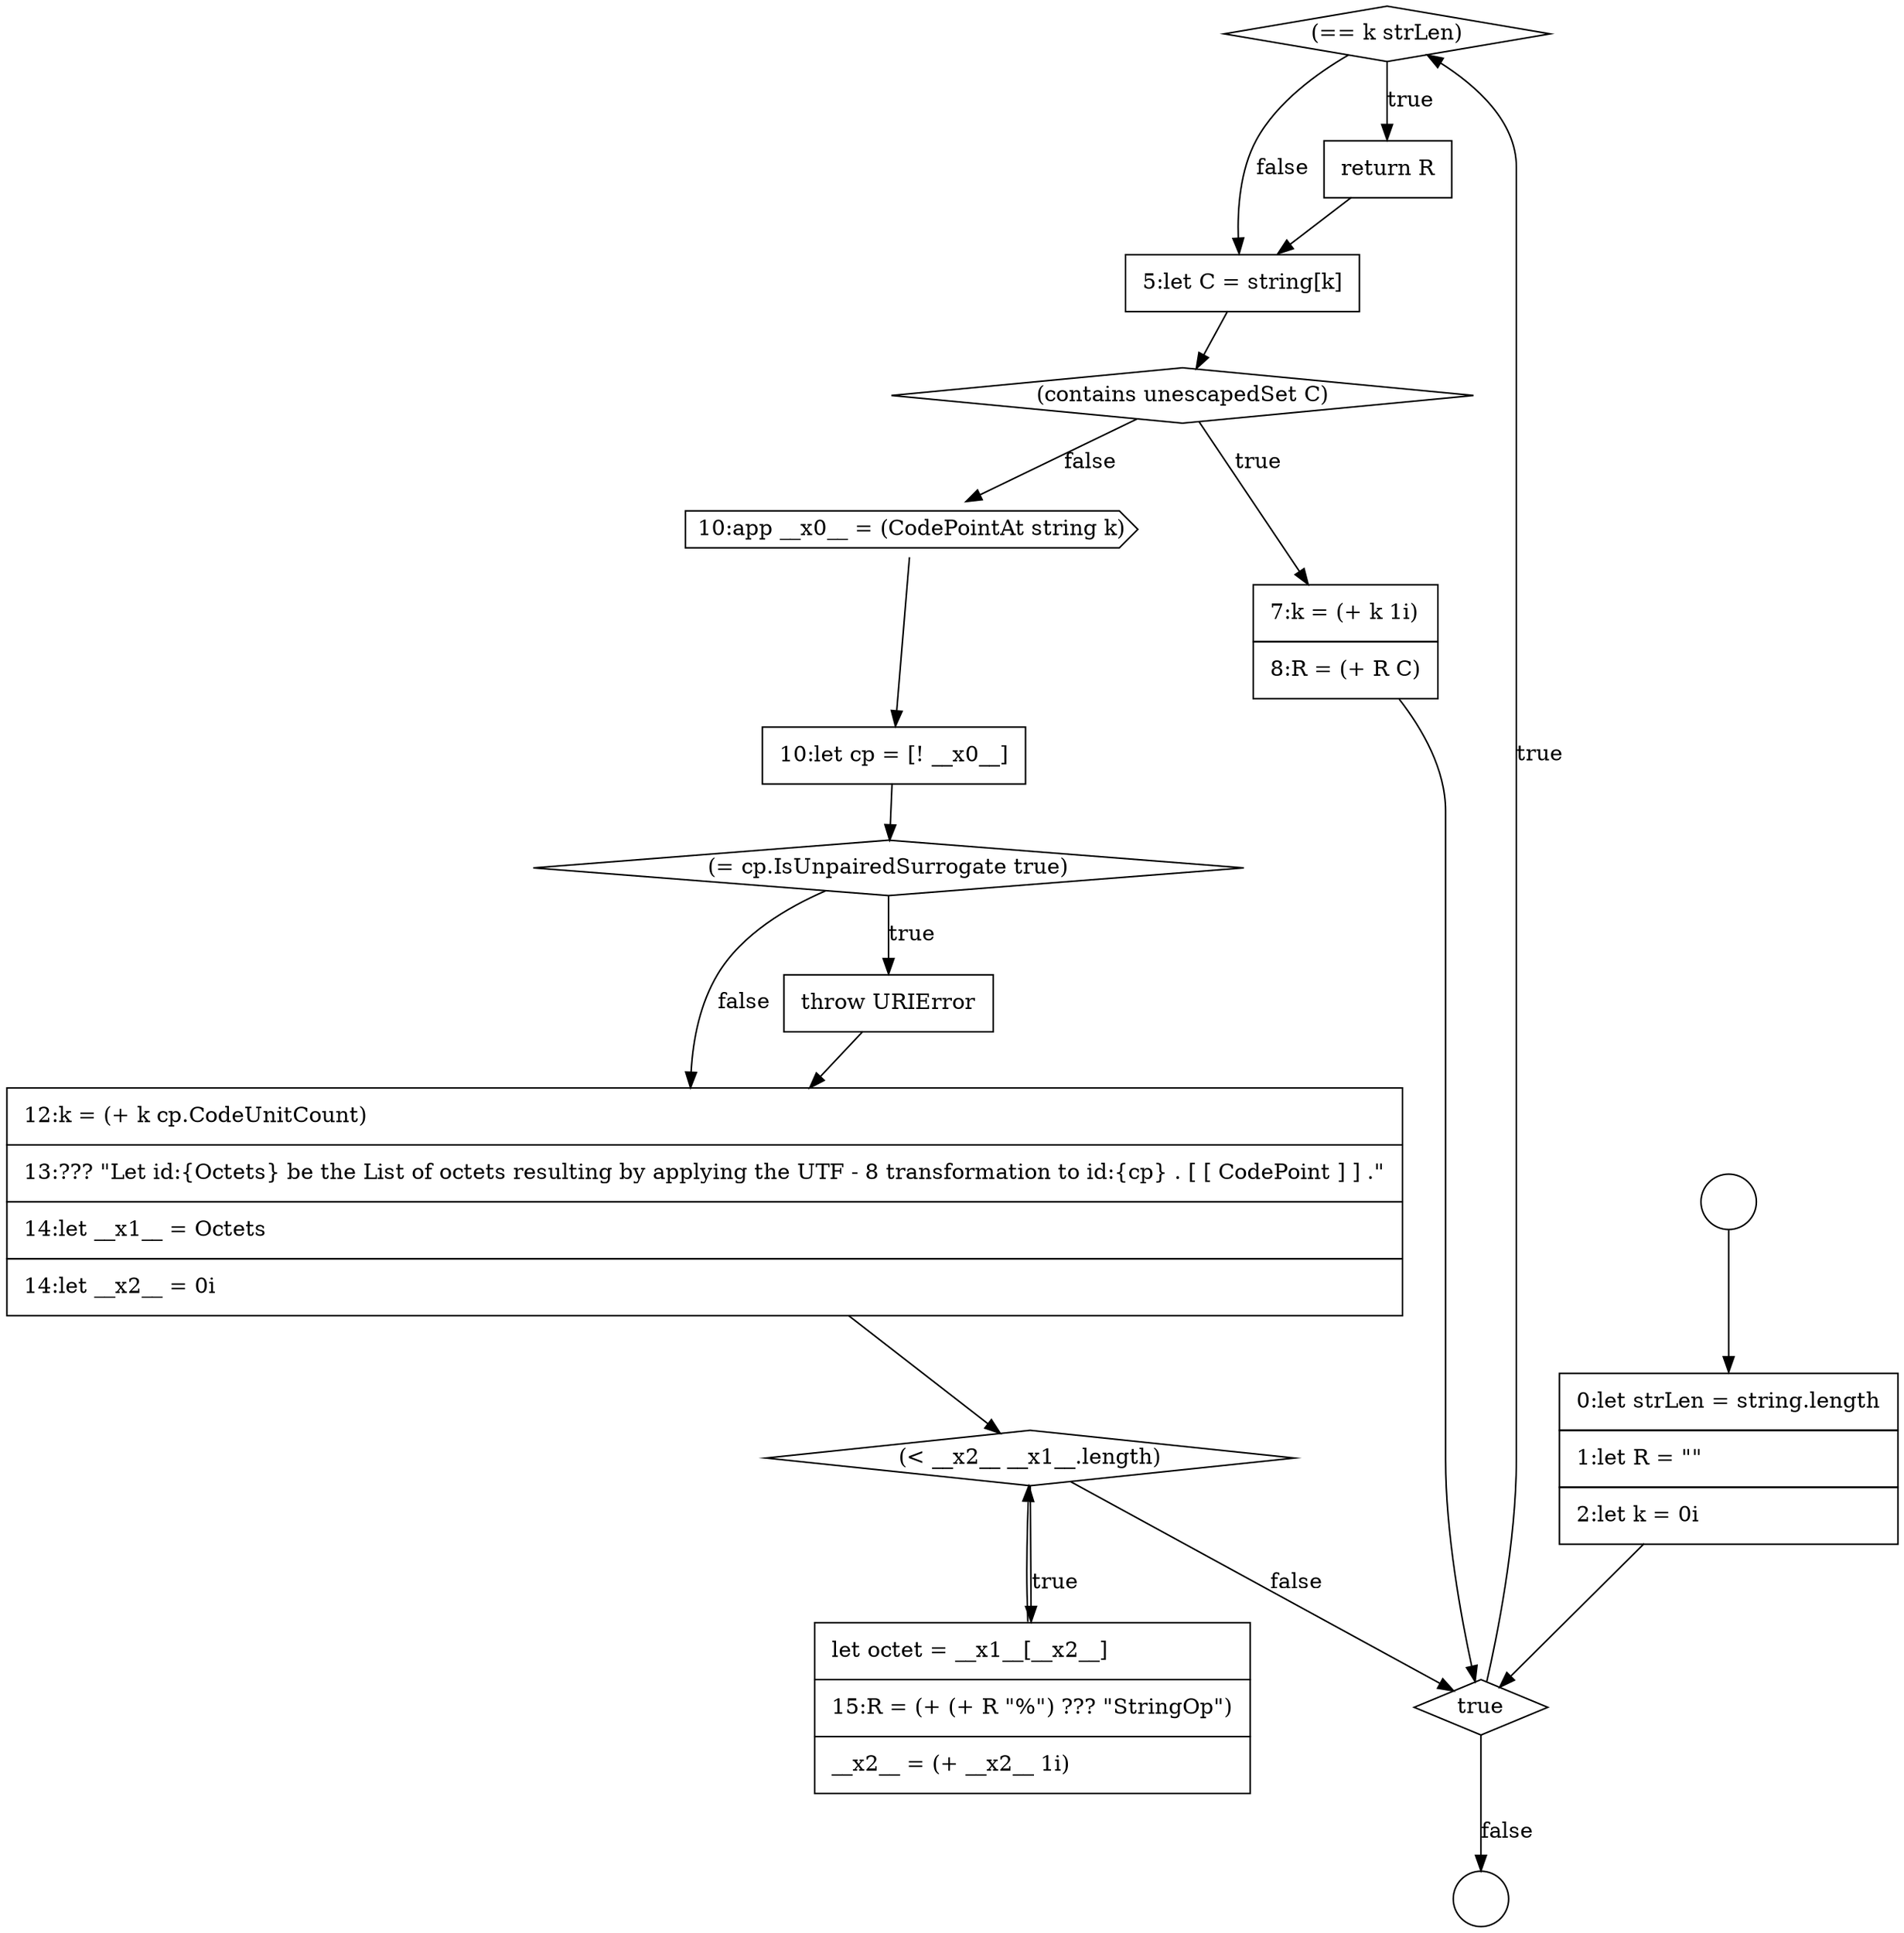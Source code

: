 digraph {
  node12148 [shape=diamond, label=<<font color="black">(== k strLen)</font>> color="black" fillcolor="white" style=filled]
  node12158 [shape=diamond, label=<<font color="black">(&lt; __x2__ __x1__.length)</font>> color="black" fillcolor="white" style=filled]
  node12154 [shape=none, margin=0, label=<<font color="black">
    <table border="0" cellborder="1" cellspacing="0" cellpadding="10">
      <tr><td align="left">10:let cp = [! __x0__]</td></tr>
    </table>
  </font>> color="black" fillcolor="white" style=filled]
  node12159 [shape=none, margin=0, label=<<font color="black">
    <table border="0" cellborder="1" cellspacing="0" cellpadding="10">
      <tr><td align="left">let octet = __x1__[__x2__]</td></tr>
      <tr><td align="left">15:R = (+ (+ R &quot;%&quot;) ??? &quot;StringOp&quot;)</td></tr>
      <tr><td align="left">__x2__ = (+ __x2__ 1i)</td></tr>
    </table>
  </font>> color="black" fillcolor="white" style=filled]
  node12147 [shape=diamond, label=<<font color="black">true</font>> color="black" fillcolor="white" style=filled]
  node12151 [shape=diamond, label=<<font color="black">(contains unescapedSet C)</font>> color="black" fillcolor="white" style=filled]
  node12155 [shape=diamond, label=<<font color="black">(= cp.IsUnpairedSurrogate true)</font>> color="black" fillcolor="white" style=filled]
  node12146 [shape=none, margin=0, label=<<font color="black">
    <table border="0" cellborder="1" cellspacing="0" cellpadding="10">
      <tr><td align="left">0:let strLen = string.length</td></tr>
      <tr><td align="left">1:let R = &quot;&quot;</td></tr>
      <tr><td align="left">2:let k = 0i</td></tr>
    </table>
  </font>> color="black" fillcolor="white" style=filled]
  node12156 [shape=none, margin=0, label=<<font color="black">
    <table border="0" cellborder="1" cellspacing="0" cellpadding="10">
      <tr><td align="left">throw URIError</td></tr>
    </table>
  </font>> color="black" fillcolor="white" style=filled]
  node12150 [shape=none, margin=0, label=<<font color="black">
    <table border="0" cellborder="1" cellspacing="0" cellpadding="10">
      <tr><td align="left">5:let C = string[k]</td></tr>
    </table>
  </font>> color="black" fillcolor="white" style=filled]
  node12145 [shape=circle label=" " color="black" fillcolor="white" style=filled]
  node12157 [shape=none, margin=0, label=<<font color="black">
    <table border="0" cellborder="1" cellspacing="0" cellpadding="10">
      <tr><td align="left">12:k = (+ k cp.CodeUnitCount)</td></tr>
      <tr><td align="left">13:??? &quot;Let id:{Octets} be the List of octets resulting by applying the UTF - 8 transformation to id:{cp} . [ [ CodePoint ] ] .&quot;</td></tr>
      <tr><td align="left">14:let __x1__ = Octets</td></tr>
      <tr><td align="left">14:let __x2__ = 0i</td></tr>
    </table>
  </font>> color="black" fillcolor="white" style=filled]
  node12152 [shape=none, margin=0, label=<<font color="black">
    <table border="0" cellborder="1" cellspacing="0" cellpadding="10">
      <tr><td align="left">7:k = (+ k 1i)</td></tr>
      <tr><td align="left">8:R = (+ R C)</td></tr>
    </table>
  </font>> color="black" fillcolor="white" style=filled]
  node12153 [shape=cds, label=<<font color="black">10:app __x0__ = (CodePointAt string k)</font>> color="black" fillcolor="white" style=filled]
  node12144 [shape=circle label=" " color="black" fillcolor="white" style=filled]
  node12149 [shape=none, margin=0, label=<<font color="black">
    <table border="0" cellborder="1" cellspacing="0" cellpadding="10">
      <tr><td align="left">return R</td></tr>
    </table>
  </font>> color="black" fillcolor="white" style=filled]
  node12155 -> node12156 [label=<<font color="black">true</font>> color="black"]
  node12155 -> node12157 [label=<<font color="black">false</font>> color="black"]
  node12149 -> node12150 [ color="black"]
  node12154 -> node12155 [ color="black"]
  node12153 -> node12154 [ color="black"]
  node12150 -> node12151 [ color="black"]
  node12146 -> node12147 [ color="black"]
  node12152 -> node12147 [ color="black"]
  node12157 -> node12158 [ color="black"]
  node12144 -> node12146 [ color="black"]
  node12159 -> node12158 [ color="black"]
  node12147 -> node12148 [label=<<font color="black">true</font>> color="black"]
  node12147 -> node12145 [label=<<font color="black">false</font>> color="black"]
  node12148 -> node12149 [label=<<font color="black">true</font>> color="black"]
  node12148 -> node12150 [label=<<font color="black">false</font>> color="black"]
  node12156 -> node12157 [ color="black"]
  node12158 -> node12159 [label=<<font color="black">true</font>> color="black"]
  node12158 -> node12147 [label=<<font color="black">false</font>> color="black"]
  node12151 -> node12152 [label=<<font color="black">true</font>> color="black"]
  node12151 -> node12153 [label=<<font color="black">false</font>> color="black"]
}

